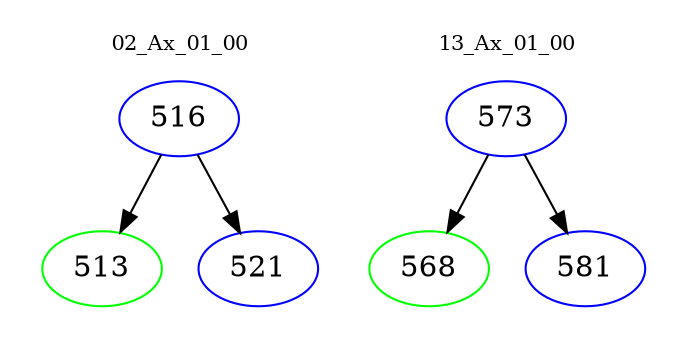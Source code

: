 digraph{
subgraph cluster_0 {
color = white
label = "02_Ax_01_00";
fontsize=10;
T0_516 [label="516", color="blue"]
T0_516 -> T0_513 [color="black"]
T0_513 [label="513", color="green"]
T0_516 -> T0_521 [color="black"]
T0_521 [label="521", color="blue"]
}
subgraph cluster_1 {
color = white
label = "13_Ax_01_00";
fontsize=10;
T1_573 [label="573", color="blue"]
T1_573 -> T1_568 [color="black"]
T1_568 [label="568", color="green"]
T1_573 -> T1_581 [color="black"]
T1_581 [label="581", color="blue"]
}
}
